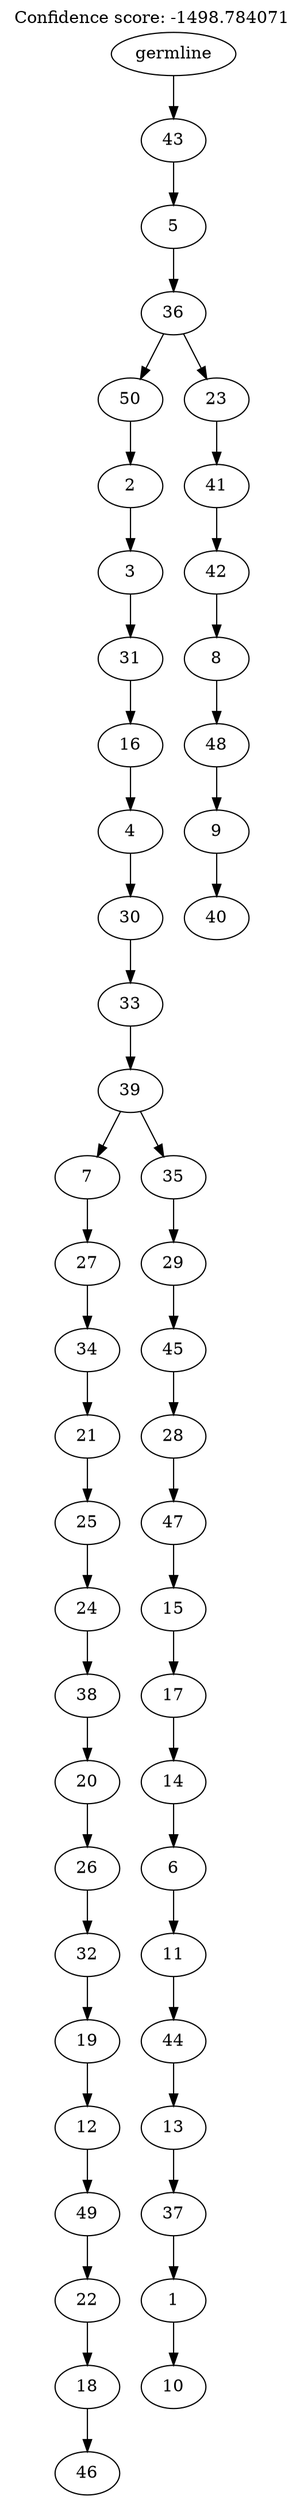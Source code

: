 digraph g {
	"49" -> "50";
	"50" [label="46"];
	"48" -> "49";
	"49" [label="18"];
	"47" -> "48";
	"48" [label="22"];
	"46" -> "47";
	"47" [label="49"];
	"45" -> "46";
	"46" [label="12"];
	"44" -> "45";
	"45" [label="19"];
	"43" -> "44";
	"44" [label="32"];
	"42" -> "43";
	"43" [label="26"];
	"41" -> "42";
	"42" [label="20"];
	"40" -> "41";
	"41" [label="38"];
	"39" -> "40";
	"40" [label="24"];
	"38" -> "39";
	"39" [label="25"];
	"37" -> "38";
	"38" [label="21"];
	"36" -> "37";
	"37" [label="34"];
	"35" -> "36";
	"36" [label="27"];
	"33" -> "34";
	"34" [label="10"];
	"32" -> "33";
	"33" [label="1"];
	"31" -> "32";
	"32" [label="37"];
	"30" -> "31";
	"31" [label="13"];
	"29" -> "30";
	"30" [label="44"];
	"28" -> "29";
	"29" [label="11"];
	"27" -> "28";
	"28" [label="6"];
	"26" -> "27";
	"27" [label="14"];
	"25" -> "26";
	"26" [label="17"];
	"24" -> "25";
	"25" [label="15"];
	"23" -> "24";
	"24" [label="47"];
	"22" -> "23";
	"23" [label="28"];
	"21" -> "22";
	"22" [label="45"];
	"20" -> "21";
	"21" [label="29"];
	"19" -> "20";
	"20" [label="35"];
	"19" -> "35";
	"35" [label="7"];
	"18" -> "19";
	"19" [label="39"];
	"17" -> "18";
	"18" [label="33"];
	"16" -> "17";
	"17" [label="30"];
	"15" -> "16";
	"16" [label="4"];
	"14" -> "15";
	"15" [label="16"];
	"13" -> "14";
	"14" [label="31"];
	"12" -> "13";
	"13" [label="3"];
	"11" -> "12";
	"12" [label="2"];
	"9" -> "10";
	"10" [label="40"];
	"8" -> "9";
	"9" [label="9"];
	"7" -> "8";
	"8" [label="48"];
	"6" -> "7";
	"7" [label="8"];
	"5" -> "6";
	"6" [label="42"];
	"4" -> "5";
	"5" [label="41"];
	"3" -> "4";
	"4" [label="23"];
	"3" -> "11";
	"11" [label="50"];
	"2" -> "3";
	"3" [label="36"];
	"1" -> "2";
	"2" [label="5"];
	"0" -> "1";
	"1" [label="43"];
	"0" [label="germline"];
	labelloc="t";
	label="Confidence score: -1498.784071";
}
